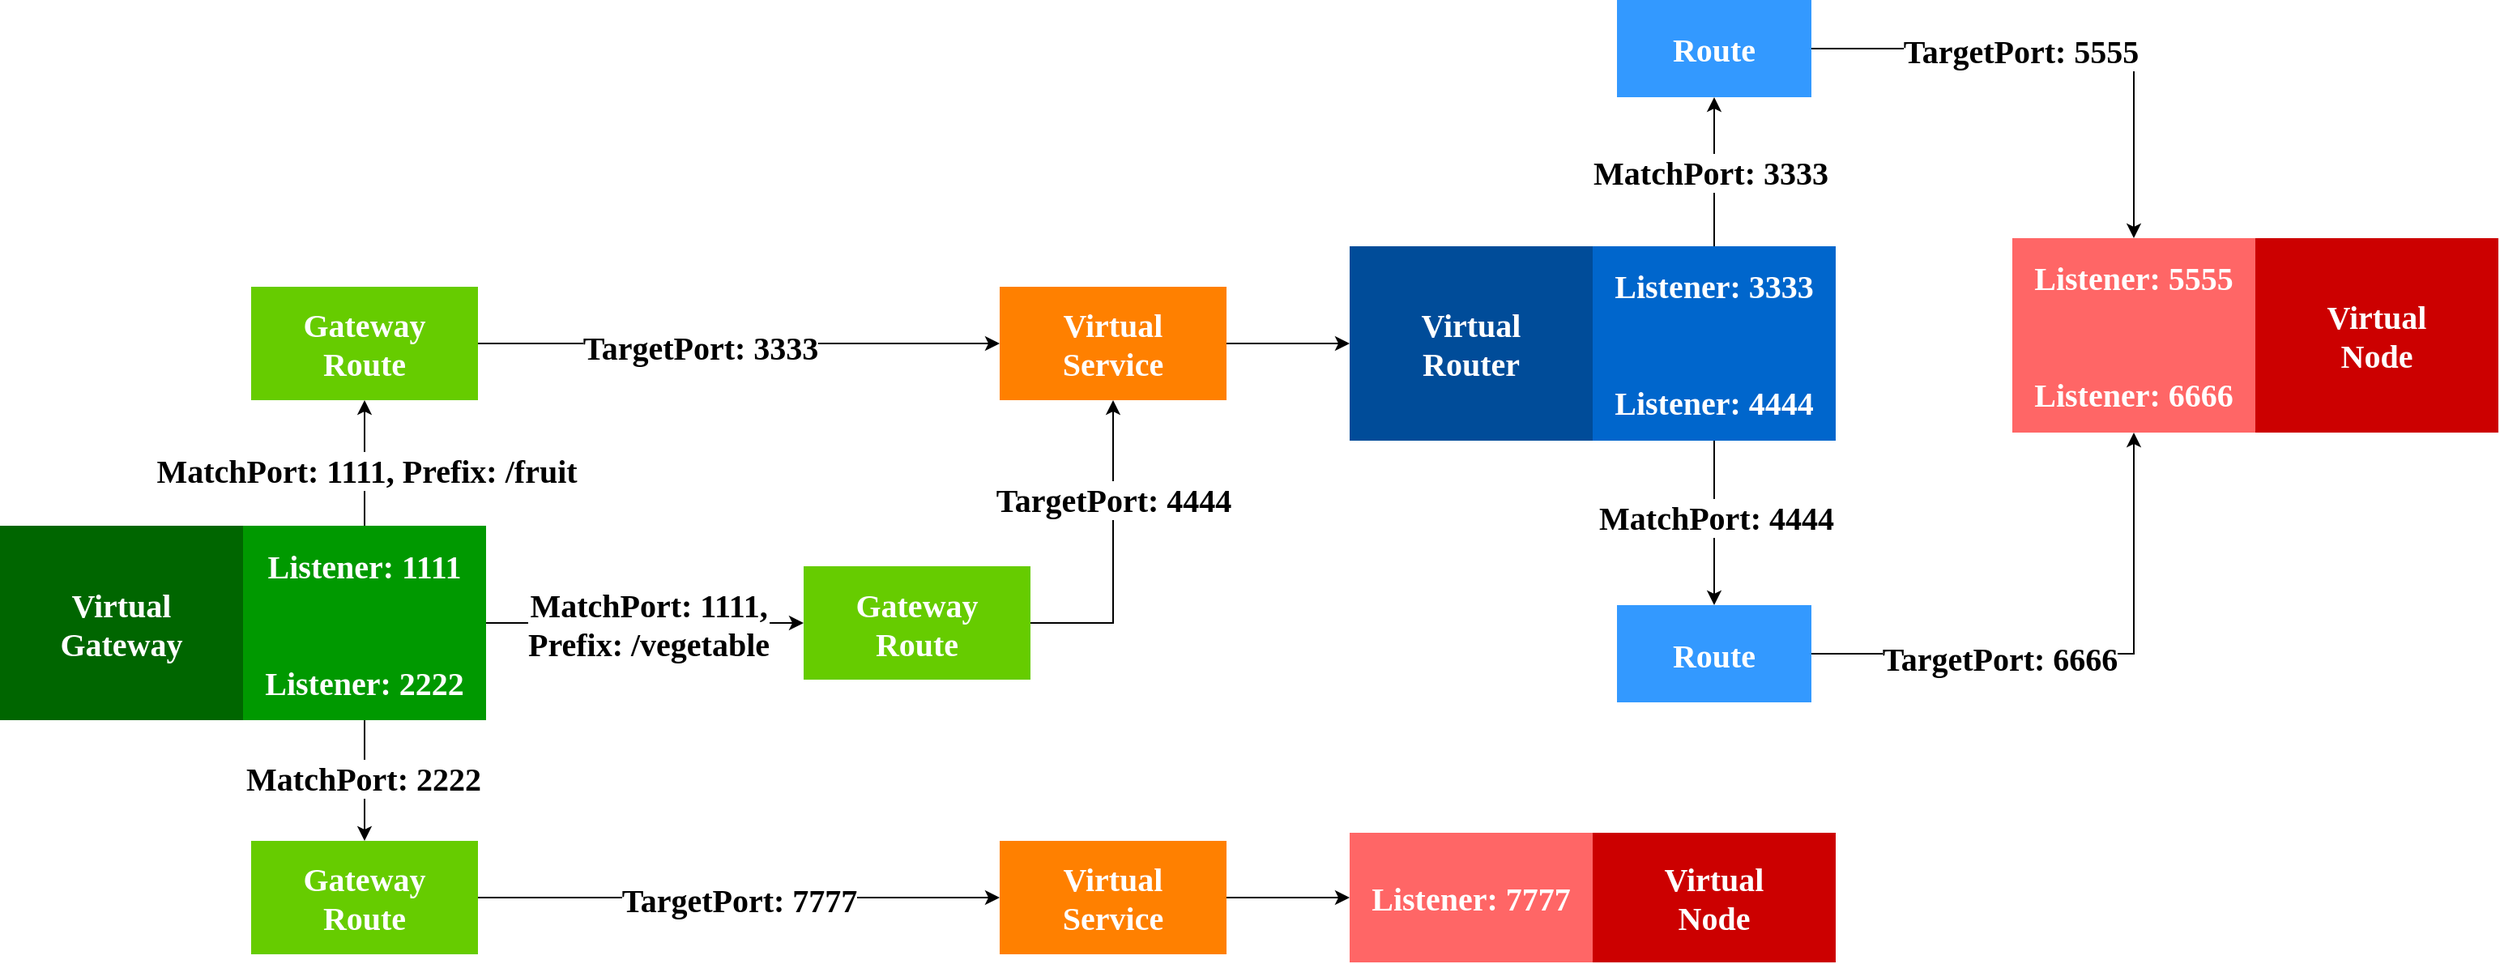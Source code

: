 <mxfile version="20.3.0" type="device"><diagram name="howto-ml-walkthrough" id="dd9GkrIDjI1U1Bt8q7zD"><mxGraphModel dx="4196" dy="1372" grid="1" gridSize="10" guides="1" tooltips="1" connect="1" arrows="1" fold="1" page="1" pageScale="1" pageWidth="850" pageHeight="1100" background="#ffffff" math="0" shadow="0"><root><mxCell id="9oDz-VC3CifK0yKivVLR-0"/><mxCell id="9oDz-VC3CifK0yKivVLR-1" parent="9oDz-VC3CifK0yKivVLR-0"/><mxCell id="TRZd-b3qHvlwt3L_oMJz-16" style="edgeStyle=orthogonalEdgeStyle;rounded=0;orthogonalLoop=1;jettySize=auto;html=1;entryX=0;entryY=0.5;entryDx=0;entryDy=0;fontFamily=Lucida Console;fontSize=20;fontColor=#000000;fontStyle=1" parent="9oDz-VC3CifK0yKivVLR-1" source="9oDz-VC3CifK0yKivVLR-10" target="TRZd-b3qHvlwt3L_oMJz-14" edge="1"><mxGeometry relative="1" as="geometry"/></mxCell><mxCell id="TRZd-b3qHvlwt3L_oMJz-17" value="&lt;span&gt;TargetPort: 3333&lt;/span&gt;" style="edgeLabel;html=1;align=center;verticalAlign=middle;resizable=0;points=[];fontSize=20;fontFamily=Lucida Console;fontColor=#000000;fontStyle=1" parent="TRZd-b3qHvlwt3L_oMJz-16" vertex="1" connectable="0"><mxGeometry x="-0.149" y="-2" relative="1" as="geometry"><mxPoint as="offset"/></mxGeometry></mxCell><mxCell id="9oDz-VC3CifK0yKivVLR-10" value="&lt;div&gt;Gateway&lt;/div&gt;&lt;div&gt;Route&lt;/div&gt;" style="rounded=0;whiteSpace=wrap;html=1;fontSize=20;fontStyle=1;fontFamily=Lucida Console;strokeColor=none;fillColor=#66CC00;fontColor=#FFFFFF;" parent="9oDz-VC3CifK0yKivVLR-1" vertex="1"><mxGeometry x="-75" y="410" width="140" height="70" as="geometry"/></mxCell><mxCell id="TRZd-b3qHvlwt3L_oMJz-1" value="" style="group;fontStyle=1" parent="9oDz-VC3CifK0yKivVLR-1" vertex="1" connectable="0"><mxGeometry x="-230" y="557.5" width="300" height="120" as="geometry"/></mxCell><mxCell id="9oDz-VC3CifK0yKivVLR-15" value="&lt;div&gt;Virtual&lt;/div&gt;&lt;div&gt;Gateway&lt;/div&gt;" style="rounded=0;whiteSpace=wrap;html=1;fontSize=20;fontStyle=1;fillColor=#006600;strokeColor=none;fontColor=#FFFFFF;fontFamily=Lucida Console;" parent="TRZd-b3qHvlwt3L_oMJz-1" vertex="1"><mxGeometry width="150" height="120" as="geometry"/></mxCell><mxCell id="9oDz-VC3CifK0yKivVLR-16" value="&lt;div&gt;Listener: 1111&lt;/div&gt;&lt;div&gt;&lt;br&gt;&lt;/div&gt;&lt;div&gt;&lt;br&gt;&lt;/div&gt;&lt;div&gt;Listener: 2222&lt;/div&gt;" style="rounded=0;whiteSpace=wrap;html=1;fontSize=20;fontStyle=1;fontColor=#FFFFFF;strokeColor=none;fillColor=#009900;fontFamily=Lucida Console;" parent="TRZd-b3qHvlwt3L_oMJz-1" vertex="1"><mxGeometry x="150" width="150" height="120" as="geometry"/></mxCell><mxCell id="TRZd-b3qHvlwt3L_oMJz-2" value="" style="group;fontStyle=1" parent="9oDz-VC3CifK0yKivVLR-1" vertex="1" connectable="0"><mxGeometry x="603" y="385" width="300" height="120" as="geometry"/></mxCell><mxCell id="TRZd-b3qHvlwt3L_oMJz-3" value="&lt;div&gt;Virtual&lt;/div&gt;Router" style="rounded=0;whiteSpace=wrap;html=1;fontSize=20;fontStyle=1;fillColor=#004C99;strokeColor=none;fontColor=#FFFFFF;fontFamily=Lucida Console;" parent="TRZd-b3qHvlwt3L_oMJz-2" vertex="1"><mxGeometry width="150" height="120" as="geometry"/></mxCell><mxCell id="TRZd-b3qHvlwt3L_oMJz-4" value="&lt;div&gt;Listener: 3333&lt;/div&gt;&lt;div&gt;&lt;br&gt;&lt;/div&gt;&lt;div&gt;&lt;br&gt;&lt;/div&gt;&lt;div&gt;Listener: 4444&lt;/div&gt;" style="rounded=0;whiteSpace=wrap;html=1;fontSize=20;fontStyle=1;fontColor=#FFFFFF;strokeColor=none;fillColor=#0066CC;fontFamily=Lucida Console;" parent="TRZd-b3qHvlwt3L_oMJz-2" vertex="1"><mxGeometry x="150" width="150" height="120" as="geometry"/></mxCell><mxCell id="TRZd-b3qHvlwt3L_oMJz-21" style="edgeStyle=orthogonalEdgeStyle;rounded=0;orthogonalLoop=1;jettySize=auto;html=1;entryX=0;entryY=0.5;entryDx=0;entryDy=0;fontFamily=Lucida Console;fontSize=20;fontColor=#000000;fontStyle=1" parent="9oDz-VC3CifK0yKivVLR-1" source="TRZd-b3qHvlwt3L_oMJz-5" target="TRZd-b3qHvlwt3L_oMJz-20" edge="1"><mxGeometry relative="1" as="geometry"/></mxCell><mxCell id="TRZd-b3qHvlwt3L_oMJz-22" value="&lt;span&gt;TargetPort: 7777&lt;/span&gt;" style="edgeLabel;html=1;align=center;verticalAlign=middle;resizable=0;points=[];fontSize=20;fontFamily=Lucida Console;fontColor=#000000;fontStyle=1" parent="TRZd-b3qHvlwt3L_oMJz-21" vertex="1" connectable="0"><mxGeometry y="-1" relative="1" as="geometry"><mxPoint as="offset"/></mxGeometry></mxCell><mxCell id="TRZd-b3qHvlwt3L_oMJz-5" value="&lt;div&gt;Gateway&lt;/div&gt;&lt;div&gt;Route&lt;/div&gt;" style="rounded=0;whiteSpace=wrap;html=1;fontSize=20;fontStyle=1;fontFamily=Lucida Console;strokeColor=none;fillColor=#66CC00;fontColor=#FFFFFF;" parent="9oDz-VC3CifK0yKivVLR-1" vertex="1"><mxGeometry x="-75" y="752" width="140" height="70" as="geometry"/></mxCell><mxCell id="TRZd-b3qHvlwt3L_oMJz-18" style="edgeStyle=orthogonalEdgeStyle;rounded=0;orthogonalLoop=1;jettySize=auto;html=1;entryX=0.5;entryY=1;entryDx=0;entryDy=0;fontFamily=Lucida Console;fontSize=20;fontColor=#000000;exitX=1;exitY=0.5;exitDx=0;exitDy=0;fontStyle=1" parent="9oDz-VC3CifK0yKivVLR-1" source="TRZd-b3qHvlwt3L_oMJz-6" target="TRZd-b3qHvlwt3L_oMJz-14" edge="1"><mxGeometry relative="1" as="geometry"/></mxCell><mxCell id="TRZd-b3qHvlwt3L_oMJz-19" value="&lt;span&gt;TargetPort: 4444&lt;/span&gt;" style="edgeLabel;html=1;align=center;verticalAlign=middle;resizable=0;points=[];fontSize=20;fontFamily=Lucida Console;fontColor=#000000;fontStyle=1" parent="TRZd-b3qHvlwt3L_oMJz-18" vertex="1" connectable="0"><mxGeometry x="0.354" relative="1" as="geometry"><mxPoint as="offset"/></mxGeometry></mxCell><mxCell id="TRZd-b3qHvlwt3L_oMJz-6" value="&lt;div&gt;Gateway&lt;/div&gt;&lt;div&gt;Route&lt;/div&gt;" style="rounded=0;whiteSpace=wrap;html=1;fontSize=20;fontStyle=1;fontFamily=Lucida Console;strokeColor=none;fillColor=#66CC00;fontColor=#FFFFFF;" parent="9oDz-VC3CifK0yKivVLR-1" vertex="1"><mxGeometry x="266" y="582.5" width="140" height="70" as="geometry"/></mxCell><mxCell id="TRZd-b3qHvlwt3L_oMJz-7" style="edgeStyle=orthogonalEdgeStyle;rounded=0;orthogonalLoop=1;jettySize=auto;html=1;entryX=0;entryY=0.5;entryDx=0;entryDy=0;fontFamily=Lucida Console;fontColor=#FFFFFF;fontStyle=1" parent="9oDz-VC3CifK0yKivVLR-1" source="9oDz-VC3CifK0yKivVLR-16" target="TRZd-b3qHvlwt3L_oMJz-6" edge="1"><mxGeometry relative="1" as="geometry"/></mxCell><mxCell id="TRZd-b3qHvlwt3L_oMJz-9" value="&lt;span&gt;MatchPort: 1111,&lt;br&gt;&lt;/span&gt;Prefix: /vegetable&lt;span&gt;&lt;br&gt;&lt;/span&gt;" style="edgeLabel;html=1;align=center;verticalAlign=middle;resizable=0;points=[];fontFamily=Lucida Console;fontColor=#000000;fontSize=20;fontStyle=1" parent="TRZd-b3qHvlwt3L_oMJz-7" vertex="1" connectable="0"><mxGeometry x="0.021" y="-1" relative="1" as="geometry"><mxPoint y="-1" as="offset"/></mxGeometry></mxCell><mxCell id="TRZd-b3qHvlwt3L_oMJz-10" style="edgeStyle=orthogonalEdgeStyle;rounded=0;orthogonalLoop=1;jettySize=auto;html=1;entryX=0.5;entryY=1;entryDx=0;entryDy=0;fontFamily=Lucida Console;fontSize=20;fontColor=#000000;fontStyle=1" parent="9oDz-VC3CifK0yKivVLR-1" source="9oDz-VC3CifK0yKivVLR-16" target="9oDz-VC3CifK0yKivVLR-10" edge="1"><mxGeometry relative="1" as="geometry"/></mxCell><mxCell id="TRZd-b3qHvlwt3L_oMJz-11" value="&lt;span&gt;MatchPort: 1111,&amp;nbsp;&lt;/span&gt;Prefix: /fruit" style="edgeLabel;html=1;align=center;verticalAlign=middle;resizable=0;points=[];fontSize=20;fontFamily=Lucida Console;fontColor=#000000;fontStyle=1" parent="TRZd-b3qHvlwt3L_oMJz-10" vertex="1" connectable="0"><mxGeometry x="-0.11" y="-1" relative="1" as="geometry"><mxPoint as="offset"/></mxGeometry></mxCell><mxCell id="TRZd-b3qHvlwt3L_oMJz-12" style="edgeStyle=orthogonalEdgeStyle;rounded=0;orthogonalLoop=1;jettySize=auto;html=1;entryX=0.5;entryY=0;entryDx=0;entryDy=0;fontFamily=Lucida Console;fontSize=20;fontColor=#000000;fontStyle=1" parent="9oDz-VC3CifK0yKivVLR-1" source="9oDz-VC3CifK0yKivVLR-16" target="TRZd-b3qHvlwt3L_oMJz-5" edge="1"><mxGeometry relative="1" as="geometry"/></mxCell><mxCell id="TRZd-b3qHvlwt3L_oMJz-13" value="&lt;span&gt;MatchPort: 2222&lt;/span&gt;" style="edgeLabel;html=1;align=center;verticalAlign=middle;resizable=0;points=[];fontSize=20;fontFamily=Lucida Console;fontColor=#000000;fontStyle=1" parent="TRZd-b3qHvlwt3L_oMJz-12" vertex="1" connectable="0"><mxGeometry x="-0.042" y="-1" relative="1" as="geometry"><mxPoint as="offset"/></mxGeometry></mxCell><mxCell id="TRZd-b3qHvlwt3L_oMJz-24" style="edgeStyle=orthogonalEdgeStyle;rounded=0;orthogonalLoop=1;jettySize=auto;html=1;entryX=0;entryY=0.5;entryDx=0;entryDy=0;fontFamily=Lucida Console;fontSize=20;fontColor=#000000;fontStyle=1" parent="9oDz-VC3CifK0yKivVLR-1" source="TRZd-b3qHvlwt3L_oMJz-14" target="TRZd-b3qHvlwt3L_oMJz-3" edge="1"><mxGeometry relative="1" as="geometry"/></mxCell><mxCell id="TRZd-b3qHvlwt3L_oMJz-14" value="&lt;div&gt;Virtual&lt;/div&gt;&lt;div&gt;Service&lt;br&gt;&lt;/div&gt;" style="rounded=0;whiteSpace=wrap;html=1;fontSize=20;fontStyle=1;fontFamily=Lucida Console;strokeColor=none;fillColor=#FF8000;fontColor=#FFFFFF;" parent="9oDz-VC3CifK0yKivVLR-1" vertex="1"><mxGeometry x="387" y="410" width="140" height="70" as="geometry"/></mxCell><mxCell id="TRZd-b3qHvlwt3L_oMJz-32" style="edgeStyle=orthogonalEdgeStyle;rounded=0;orthogonalLoop=1;jettySize=auto;html=1;entryX=0;entryY=0.5;entryDx=0;entryDy=0;fontFamily=Lucida Console;fontSize=20;fontColor=#000000;fontStyle=1" parent="9oDz-VC3CifK0yKivVLR-1" source="TRZd-b3qHvlwt3L_oMJz-20" target="TRZd-b3qHvlwt3L_oMJz-31" edge="1"><mxGeometry relative="1" as="geometry"/></mxCell><mxCell id="TRZd-b3qHvlwt3L_oMJz-20" value="&lt;div&gt;Virtual&lt;/div&gt;&lt;div&gt;Service&lt;br&gt;&lt;/div&gt;" style="rounded=0;whiteSpace=wrap;html=1;fontSize=20;fontStyle=1;fontFamily=Lucida Console;strokeColor=none;fillColor=#FF8000;fontColor=#FFFFFF;" parent="9oDz-VC3CifK0yKivVLR-1" vertex="1"><mxGeometry x="387" y="752" width="140" height="70" as="geometry"/></mxCell><mxCell id="TRZd-b3qHvlwt3L_oMJz-28" value="" style="group;fontStyle=1" parent="9oDz-VC3CifK0yKivVLR-1" vertex="1" connectable="0"><mxGeometry x="1012" y="380" width="300" height="120" as="geometry"/></mxCell><mxCell id="TRZd-b3qHvlwt3L_oMJz-26" value="&lt;div&gt;Virtual &lt;br&gt;&lt;/div&gt;&lt;div&gt;Node&lt;/div&gt;" style="rounded=0;whiteSpace=wrap;html=1;fontSize=20;fontStyle=1;fillColor=#CC0000;strokeColor=none;fontFamily=Lucida Console;fontColor=#FFFFFF;" parent="TRZd-b3qHvlwt3L_oMJz-28" vertex="1"><mxGeometry x="150" width="150" height="120" as="geometry"/></mxCell><mxCell id="TRZd-b3qHvlwt3L_oMJz-27" value="&lt;div&gt;Listener: 5555&lt;/div&gt;&lt;div&gt;&lt;br&gt;&lt;/div&gt;&lt;div&gt;&lt;br&gt;&lt;/div&gt;&lt;div&gt;Listener: 6666&lt;/div&gt;" style="rounded=0;whiteSpace=wrap;html=1;fontSize=20;fontStyle=1;strokeColor=none;fillColor=#FF6666;fontFamily=Lucida Console;fontColor=#FFFFFF;" parent="TRZd-b3qHvlwt3L_oMJz-28" vertex="1"><mxGeometry width="150" height="120" as="geometry"/></mxCell><mxCell id="TRZd-b3qHvlwt3L_oMJz-29" value="" style="group;fontColor=#FFFFFF;fontStyle=1" parent="9oDz-VC3CifK0yKivVLR-1" vertex="1" connectable="0"><mxGeometry x="603" y="747" width="300" height="80" as="geometry"/></mxCell><mxCell id="TRZd-b3qHvlwt3L_oMJz-30" value="&lt;div&gt;&lt;font color=&quot;#FFFFFF&quot;&gt;Virtual &lt;br&gt;&lt;/font&gt;&lt;/div&gt;&lt;div&gt;&lt;font color=&quot;#FFFFFF&quot;&gt;Node&lt;/font&gt;&lt;/div&gt;" style="rounded=0;whiteSpace=wrap;html=1;fontSize=20;fontStyle=1;fillColor=#CC0000;strokeColor=none;fontFamily=Lucida Console;" parent="TRZd-b3qHvlwt3L_oMJz-29" vertex="1"><mxGeometry x="150" width="150" height="80" as="geometry"/></mxCell><mxCell id="TRZd-b3qHvlwt3L_oMJz-31" value="&lt;div&gt;&lt;font color=&quot;#FFFFFF&quot;&gt;Listener: 7777&lt;br&gt;&lt;/font&gt;&lt;/div&gt;" style="rounded=0;whiteSpace=wrap;html=1;fontSize=20;fontStyle=1;strokeColor=none;fillColor=#FF6666;fontFamily=Lucida Console;" parent="TRZd-b3qHvlwt3L_oMJz-29" vertex="1"><mxGeometry width="150" height="80" as="geometry"/></mxCell><mxCell id="TRZd-b3qHvlwt3L_oMJz-41" style="edgeStyle=orthogonalEdgeStyle;rounded=0;orthogonalLoop=1;jettySize=auto;html=1;entryX=0.5;entryY=0;entryDx=0;entryDy=0;fontFamily=Lucida Console;fontSize=20;fontColor=#000000;fontStyle=1" parent="9oDz-VC3CifK0yKivVLR-1" source="TRZd-b3qHvlwt3L_oMJz-33" target="TRZd-b3qHvlwt3L_oMJz-27" edge="1"><mxGeometry relative="1" as="geometry"/></mxCell><mxCell id="TRZd-b3qHvlwt3L_oMJz-42" value="&lt;span&gt;TargetPort: 5555&lt;/span&gt;" style="edgeLabel;html=1;align=center;verticalAlign=middle;resizable=0;points=[];fontSize=20;fontFamily=Lucida Console;fontColor=#000000;fontStyle=1" parent="TRZd-b3qHvlwt3L_oMJz-41" vertex="1" connectable="0"><mxGeometry x="-0.188" y="-1" relative="1" as="geometry"><mxPoint as="offset"/></mxGeometry></mxCell><mxCell id="TRZd-b3qHvlwt3L_oMJz-33" value="&lt;font color=&quot;#FFFFFF&quot;&gt;Route&lt;/font&gt;" style="rounded=0;whiteSpace=wrap;html=1;fontSize=20;fontStyle=1;fontFamily=Lucida Console;strokeColor=none;fillColor=#3399FF;" parent="9oDz-VC3CifK0yKivVLR-1" vertex="1"><mxGeometry x="768" y="233" width="120" height="60" as="geometry"/></mxCell><mxCell id="TRZd-b3qHvlwt3L_oMJz-40" value="&lt;span&gt;MatchPort: 3333&amp;nbsp;&lt;br&gt;&lt;/span&gt;" style="edgeStyle=orthogonalEdgeStyle;rounded=0;orthogonalLoop=1;jettySize=auto;html=1;entryX=0.5;entryY=1;entryDx=0;entryDy=0;fontFamily=Lucida Console;fontSize=20;fontColor=#000000;fontStyle=1" parent="9oDz-VC3CifK0yKivVLR-1" source="TRZd-b3qHvlwt3L_oMJz-4" target="TRZd-b3qHvlwt3L_oMJz-33" edge="1"><mxGeometry relative="1" as="geometry"/></mxCell><mxCell id="TRZd-b3qHvlwt3L_oMJz-46" style="edgeStyle=orthogonalEdgeStyle;rounded=0;orthogonalLoop=1;jettySize=auto;html=1;entryX=0.5;entryY=1;entryDx=0;entryDy=0;fontFamily=Lucida Console;fontSize=20;fontColor=#000000;fontStyle=1" parent="9oDz-VC3CifK0yKivVLR-1" source="TRZd-b3qHvlwt3L_oMJz-43" target="TRZd-b3qHvlwt3L_oMJz-27" edge="1"><mxGeometry relative="1" as="geometry"/></mxCell><mxCell id="TRZd-b3qHvlwt3L_oMJz-47" value="&lt;span&gt;TargetPort: 6666&lt;/span&gt;" style="edgeLabel;html=1;align=center;verticalAlign=middle;resizable=0;points=[];fontSize=20;fontFamily=Lucida Console;fontColor=#000000;fontStyle=1" parent="TRZd-b3qHvlwt3L_oMJz-46" vertex="1" connectable="0"><mxGeometry x="-0.31" y="-1" relative="1" as="geometry"><mxPoint y="1" as="offset"/></mxGeometry></mxCell><mxCell id="TRZd-b3qHvlwt3L_oMJz-43" value="&lt;font color=&quot;#FFFFFF&quot;&gt;Route&lt;/font&gt;" style="rounded=0;whiteSpace=wrap;html=1;fontSize=20;fontStyle=1;fontFamily=Lucida Console;strokeColor=none;fillColor=#3399FF;" parent="9oDz-VC3CifK0yKivVLR-1" vertex="1"><mxGeometry x="768" y="606.5" width="120" height="60" as="geometry"/></mxCell><mxCell id="TRZd-b3qHvlwt3L_oMJz-44" style="edgeStyle=orthogonalEdgeStyle;rounded=0;orthogonalLoop=1;jettySize=auto;html=1;entryX=0.5;entryY=0;entryDx=0;entryDy=0;fontFamily=Lucida Console;fontSize=20;fontColor=#000000;fontStyle=1" parent="9oDz-VC3CifK0yKivVLR-1" source="TRZd-b3qHvlwt3L_oMJz-4" target="TRZd-b3qHvlwt3L_oMJz-43" edge="1"><mxGeometry relative="1" as="geometry"/></mxCell><mxCell id="TRZd-b3qHvlwt3L_oMJz-45" value="&lt;span&gt;MatchPort: 4444&lt;br&gt;&lt;/span&gt;" style="edgeLabel;html=1;align=center;verticalAlign=middle;resizable=0;points=[];fontSize=20;fontFamily=Lucida Console;fontColor=#000000;fontStyle=1" parent="TRZd-b3qHvlwt3L_oMJz-44" vertex="1" connectable="0"><mxGeometry x="-0.071" y="1" relative="1" as="geometry"><mxPoint as="offset"/></mxGeometry></mxCell></root></mxGraphModel></diagram></mxfile>
